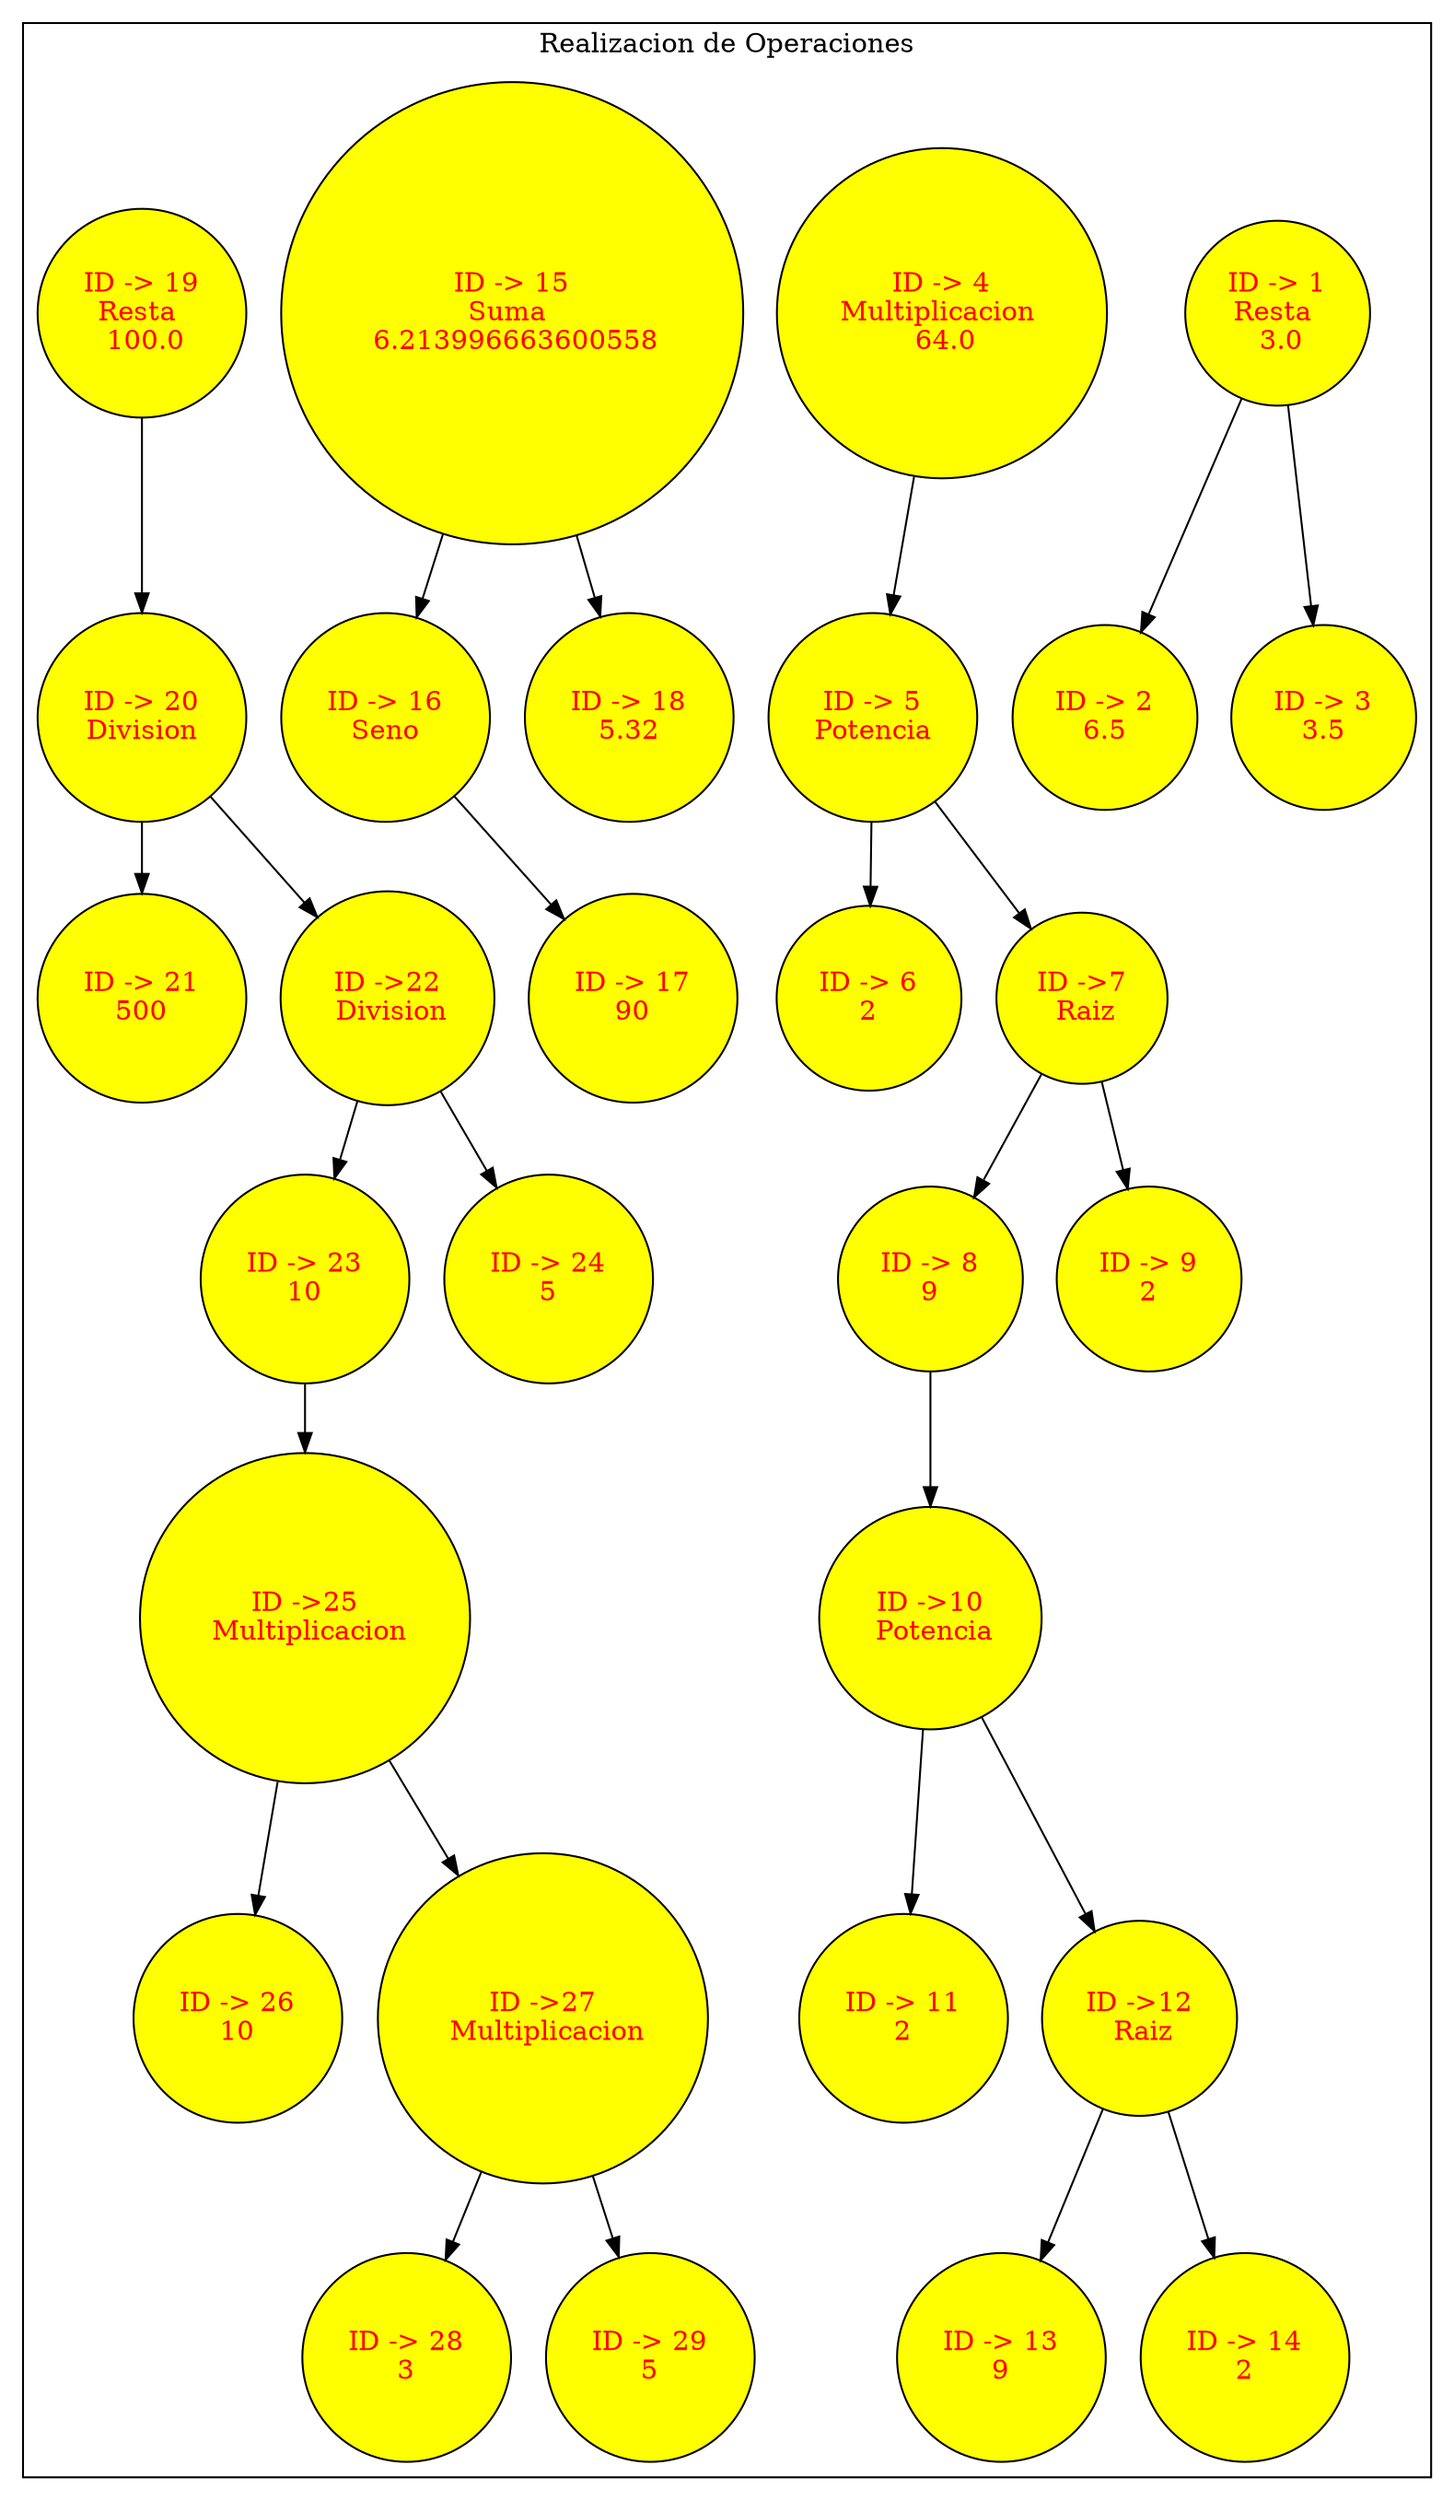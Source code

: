 digraph {
	subgraph cluster_0 {
		label="Realizacion de Operaciones"
		rank=same
		node [fillcolor=yellow fontcolor=red shape=circle style=filled]
		"ID -> 1
Resta 
 3.0" -> "ID -> 2
6.5"
		"ID -> 1
Resta 
 3.0" -> "ID -> 3
3.5"
		"ID -> 4
Multiplicacion 
 64.0" -> "ID -> 5
Potencia"
		"ID -> 5
Potencia" -> "ID -> 6
2"
		"ID -> 5
Potencia" -> "ID ->7
 Raiz"
		"ID ->7
 Raiz" -> "ID -> 8
9"
		"ID ->7
 Raiz" -> "ID -> 9
2"
		"ID -> 8
9" -> "ID ->10
 Potencia"
		"ID ->10
 Potencia" -> "ID -> 11
2"
		"ID ->10
 Potencia" -> "ID ->12
 Raiz"
		"ID ->12
 Raiz" -> "ID -> 13
9"
		"ID ->12
 Raiz" -> "ID -> 14
2"
		"ID -> 15
Suma 
 6.213996663600558" -> "ID -> 16
Seno"
		"ID -> 16
Seno" -> "ID -> 17
90"
		"ID -> 15
Suma 
 6.213996663600558" -> "ID -> 18
5.32"
		"ID -> 19
Resta 
 100.0" -> "ID -> 20
Division"
		"ID -> 20
Division" -> "ID -> 21
500"
		"ID -> 20
Division" -> "ID ->22
 Division"
		"ID ->22
 Division" -> "ID -> 23
10"
		"ID ->22
 Division" -> "ID -> 24
5"
		"ID -> 23
10" -> "ID ->25
 Multiplicacion"
		"ID ->25
 Multiplicacion" -> "ID -> 26
10"
		"ID ->25
 Multiplicacion" -> "ID ->27
 Multiplicacion"
		"ID ->27
 Multiplicacion" -> "ID -> 28
3"
		"ID ->27
 Multiplicacion" -> "ID -> 29
5"
	}
}
